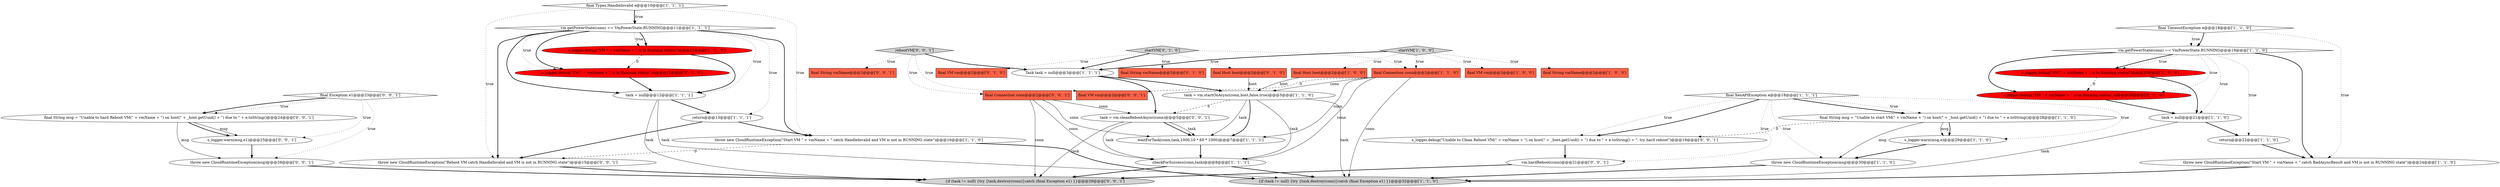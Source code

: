 digraph {
29 [style = filled, label = "final Host host@@@2@@@['0', '1', '0']", fillcolor = tomato, shape = box image = "AAA0AAABBB2BBB"];
39 [style = filled, label = "final VM vm@@@2@@@['0', '0', '1']", fillcolor = tomato, shape = box image = "AAA0AAABBB3BBB"];
12 [style = filled, label = "final VM vm@@@2@@@['1', '0', '0']", fillcolor = tomato, shape = box image = "AAA0AAABBB1BBB"];
1 [style = filled, label = "return@@@22@@@['1', '1', '0']", fillcolor = white, shape = ellipse image = "AAA0AAABBB1BBB"];
27 [style = filled, label = "s_logger.debug(\"VM \" + vmName + \" is in Running status\",e)@@@12@@@['0', '1', '0']", fillcolor = red, shape = ellipse image = "AAA1AAABBB2BBB"];
6 [style = filled, label = "checkForSuccess(conn,task)@@@8@@@['1', '1', '1']", fillcolor = white, shape = ellipse image = "AAA0AAABBB1BBB"];
2 [style = filled, label = "throw new CloudRuntimeException(\"Start VM \" + vmName + \" catch HandleInvalid and VM is not in RUNNING state\")@@@16@@@['1', '1', '0']", fillcolor = white, shape = ellipse image = "AAA0AAABBB1BBB"];
32 [style = filled, label = "final String msg = \"Unable to hard Reboot VM(\" + vmName + \") on host(\" + _host.getUuid() + \") due to \" + e.toString()@@@24@@@['0', '0', '1']", fillcolor = white, shape = ellipse image = "AAA0AAABBB3BBB"];
22 [style = filled, label = "vm.getPowerState(conn) == VmPowerState.RUNNING@@@19@@@['1', '1', '0']", fillcolor = white, shape = diamond image = "AAA0AAABBB1BBB"];
38 [style = filled, label = "throw new CloudRuntimeException(\"Reboot VM catch HandleInvalid and VM is not in RUNNING state\")@@@15@@@['0', '0', '1']", fillcolor = white, shape = ellipse image = "AAA0AAABBB3BBB"];
13 [style = filled, label = "final String vmName@@@2@@@['1', '0', '0']", fillcolor = tomato, shape = box image = "AAA0AAABBB1BBB"];
20 [style = filled, label = "final Types.HandleInvalid e@@@10@@@['1', '1', '1']", fillcolor = white, shape = diamond image = "AAA0AAABBB1BBB"];
7 [style = filled, label = "waitForTask(conn,task,1000,10 * 60 * 1000)@@@7@@@['1', '1', '1']", fillcolor = white, shape = ellipse image = "AAA0AAABBB1BBB"];
0 [style = filled, label = "Task task = null@@@3@@@['1', '1', '1']", fillcolor = white, shape = ellipse image = "AAA0AAABBB1BBB"];
19 [style = filled, label = "task = null@@@12@@@['1', '1', '1']", fillcolor = white, shape = ellipse image = "AAA0AAABBB1BBB"];
43 [style = filled, label = "rebootVM['0', '0', '1']", fillcolor = lightgray, shape = diamond image = "AAA0AAABBB3BBB"];
30 [style = filled, label = "final String vmName@@@2@@@['0', '1', '0']", fillcolor = tomato, shape = box image = "AAA0AAABBB2BBB"];
33 [style = filled, label = "final Connection conn@@@2@@@['0', '0', '1']", fillcolor = tomato, shape = box image = "AAA0AAABBB3BBB"];
14 [style = filled, label = "throw new CloudRuntimeException(\"Start VM \" + vmName + \" catch BadAsyncResult and VM is not in RUNNING state\")@@@24@@@['1', '1', '0']", fillcolor = white, shape = ellipse image = "AAA0AAABBB1BBB"];
31 [style = filled, label = "final VM vm@@@2@@@['0', '1', '0']", fillcolor = tomato, shape = box image = "AAA0AAABBB2BBB"];
25 [style = filled, label = "final XenAPIException e@@@18@@@['1', '1', '1']", fillcolor = white, shape = diamond image = "AAA0AAABBB1BBB"];
40 [style = filled, label = "throw new CloudRuntimeException(msg)@@@26@@@['0', '0', '1']", fillcolor = white, shape = ellipse image = "AAA0AAABBB3BBB"];
42 [style = filled, label = "s_logger.debug(\"Unable to Clean Reboot VM(\" + vmName + \") on host(\" + _host.getUuid() + \") due to \" + e.toString() + \", try hard reboot\")@@@19@@@['0', '0', '1']", fillcolor = white, shape = ellipse image = "AAA0AAABBB3BBB"];
9 [style = filled, label = "s_logger.debug(\"VM \" + vmName + \" is in Running status\")@@@20@@@['1', '0', '0']", fillcolor = red, shape = ellipse image = "AAA1AAABBB1BBB"];
11 [style = filled, label = "vm.getPowerState(conn) == VmPowerState.RUNNING@@@11@@@['1', '1', '1']", fillcolor = white, shape = diamond image = "AAA0AAABBB1BBB"];
18 [style = filled, label = "task = vm.startOnAsync(conn,host,false,true)@@@5@@@['1', '1', '0']", fillcolor = white, shape = ellipse image = "AAA0AAABBB1BBB"];
17 [style = filled, label = "return@@@13@@@['1', '1', '1']", fillcolor = white, shape = ellipse image = "AAA0AAABBB1BBB"];
36 [style = filled, label = "final Exception e1@@@23@@@['0', '0', '1']", fillcolor = white, shape = diamond image = "AAA0AAABBB3BBB"];
8 [style = filled, label = "final String msg = \"Unable to start VM(\" + vmName + \") on host(\" + _host.getUuid() + \") due to \" + e.toString()@@@28@@@['1', '1', '0']", fillcolor = white, shape = ellipse image = "AAA0AAABBB1BBB"];
4 [style = filled, label = "{if (task != null) {try {task.destroy(conn)}catch (final Exception e1) }}@@@32@@@['1', '1', '0']", fillcolor = lightgray, shape = ellipse image = "AAA0AAABBB1BBB"];
26 [style = filled, label = "s_logger.debug(\"VM \" + vmName + \" is in Running status\",e)@@@20@@@['0', '1', '0']", fillcolor = red, shape = ellipse image = "AAA1AAABBB2BBB"];
28 [style = filled, label = "startVM['0', '1', '0']", fillcolor = lightgray, shape = diamond image = "AAA0AAABBB2BBB"];
23 [style = filled, label = "s_logger.debug(\"VM \" + vmName + \" is in Running status\")@@@12@@@['1', '0', '0']", fillcolor = red, shape = ellipse image = "AAA1AAABBB1BBB"];
21 [style = filled, label = "throw new CloudRuntimeException(msg)@@@30@@@['1', '1', '0']", fillcolor = white, shape = ellipse image = "AAA0AAABBB1BBB"];
16 [style = filled, label = "final Connection conn@@@2@@@['1', '1', '0']", fillcolor = tomato, shape = box image = "AAA0AAABBB1BBB"];
3 [style = filled, label = "startVM['1', '0', '0']", fillcolor = lightgray, shape = diamond image = "AAA0AAABBB1BBB"];
10 [style = filled, label = "final TimeoutException e@@@18@@@['1', '1', '0']", fillcolor = white, shape = diamond image = "AAA0AAABBB1BBB"];
37 [style = filled, label = "final String vmName@@@2@@@['0', '0', '1']", fillcolor = tomato, shape = box image = "AAA0AAABBB3BBB"];
35 [style = filled, label = "task = vm.cleanRebootAsync(conn)@@@5@@@['0', '0', '1']", fillcolor = white, shape = ellipse image = "AAA0AAABBB3BBB"];
41 [style = filled, label = "s_logger.warn(msg,e1)@@@25@@@['0', '0', '1']", fillcolor = white, shape = ellipse image = "AAA0AAABBB3BBB"];
24 [style = filled, label = "s_logger.warn(msg,e)@@@29@@@['1', '1', '0']", fillcolor = white, shape = ellipse image = "AAA0AAABBB1BBB"];
44 [style = filled, label = "{if (task != null) {try {task.destroy(conn)}catch (final Exception e1) }}@@@29@@@['0', '0', '1']", fillcolor = lightgray, shape = ellipse image = "AAA0AAABBB3BBB"];
5 [style = filled, label = "final Host host@@@2@@@['1', '0', '0']", fillcolor = tomato, shape = box image = "AAA0AAABBB1BBB"];
34 [style = filled, label = "vm.hardReboot(conn)@@@21@@@['0', '0', '1']", fillcolor = white, shape = ellipse image = "AAA0AAABBB3BBB"];
15 [style = filled, label = "task = null@@@21@@@['1', '1', '0']", fillcolor = white, shape = ellipse image = "AAA0AAABBB1BBB"];
5->18 [style = solid, label="host"];
20->11 [style = dotted, label="true"];
38->44 [style = bold, label=""];
23->27 [style = dashed, label="0"];
28->16 [style = dotted, label="true"];
17->38 [style = bold, label=""];
28->0 [style = bold, label=""];
28->30 [style = dotted, label="true"];
24->21 [style = bold, label=""];
18->6 [style = solid, label="task"];
26->15 [style = bold, label=""];
19->44 [style = solid, label="task"];
43->0 [style = bold, label=""];
27->19 [style = bold, label=""];
33->7 [style = solid, label="conn"];
35->7 [style = bold, label=""];
25->21 [style = dotted, label="true"];
16->39 [style = dashed, label="0"];
22->9 [style = bold, label=""];
32->41 [style = solid, label="msg"];
36->40 [style = dotted, label="true"];
16->4 [style = solid, label="conn"];
2->4 [style = bold, label=""];
3->0 [style = bold, label=""];
8->42 [style = dashed, label="0"];
16->18 [style = solid, label="conn"];
28->29 [style = dotted, label="true"];
6->4 [style = bold, label=""];
3->5 [style = dotted, label="true"];
17->2 [style = bold, label=""];
25->42 [style = dotted, label="true"];
7->6 [style = bold, label=""];
29->18 [style = solid, label="host"];
11->19 [style = dotted, label="true"];
33->44 [style = solid, label="conn"];
22->9 [style = dotted, label="true"];
18->7 [style = bold, label=""];
22->14 [style = bold, label=""];
33->6 [style = solid, label="conn"];
25->8 [style = dotted, label="true"];
32->40 [style = solid, label="msg"];
14->4 [style = bold, label=""];
21->4 [style = bold, label=""];
8->24 [style = bold, label=""];
20->38 [style = dotted, label="true"];
22->26 [style = bold, label=""];
35->44 [style = solid, label="task"];
18->4 [style = solid, label="task"];
8->24 [style = solid, label="msg"];
33->35 [style = solid, label="conn"];
11->17 [style = dotted, label="true"];
25->24 [style = dotted, label="true"];
36->32 [style = dotted, label="true"];
19->17 [style = bold, label=""];
6->44 [style = bold, label=""];
22->1 [style = dotted, label="true"];
11->27 [style = dotted, label="true"];
8->21 [style = solid, label="msg"];
41->40 [style = bold, label=""];
22->26 [style = dotted, label="true"];
19->4 [style = solid, label="task"];
23->19 [style = bold, label=""];
9->26 [style = dashed, label="0"];
34->44 [style = bold, label=""];
43->33 [style = dotted, label="true"];
25->42 [style = bold, label=""];
0->18 [style = bold, label=""];
32->41 [style = bold, label=""];
22->15 [style = dotted, label="true"];
3->13 [style = dotted, label="true"];
40->44 [style = bold, label=""];
20->11 [style = bold, label=""];
15->1 [style = bold, label=""];
36->41 [style = dotted, label="true"];
10->22 [style = bold, label=""];
42->34 [style = bold, label=""];
28->31 [style = dotted, label="true"];
35->7 [style = solid, label="task"];
11->38 [style = bold, label=""];
25->34 [style = dotted, label="true"];
35->6 [style = solid, label="task"];
11->23 [style = dotted, label="true"];
36->32 [style = bold, label=""];
11->19 [style = bold, label=""];
2->38 [style = dashed, label="0"];
11->2 [style = bold, label=""];
18->7 [style = solid, label="task"];
18->35 [style = dashed, label="0"];
10->14 [style = dotted, label="true"];
15->4 [style = solid, label="task"];
43->37 [style = dotted, label="true"];
9->15 [style = bold, label=""];
3->12 [style = dotted, label="true"];
16->7 [style = solid, label="conn"];
0->35 [style = bold, label=""];
10->22 [style = dotted, label="true"];
20->2 [style = dotted, label="true"];
1->14 [style = bold, label=""];
25->8 [style = bold, label=""];
11->23 [style = bold, label=""];
3->16 [style = dotted, label="true"];
16->6 [style = solid, label="conn"];
43->39 [style = dotted, label="true"];
11->27 [style = bold, label=""];
}
